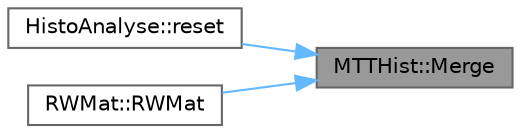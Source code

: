 digraph "MTTHist::Merge"
{
 // LATEX_PDF_SIZE
  bgcolor="transparent";
  edge [fontname=Helvetica,fontsize=10,labelfontname=Helvetica,labelfontsize=10];
  node [fontname=Helvetica,fontsize=10,shape=box,height=0.2,width=0.4];
  rankdir="RL";
  Node1 [id="Node000001",label="MTTHist::Merge",height=0.2,width=0.4,color="gray40", fillcolor="grey60", style="filled", fontcolor="black",tooltip=" "];
  Node1 -> Node2 [id="edge1_Node000001_Node000002",dir="back",color="steelblue1",style="solid",tooltip=" "];
  Node2 [id="Node000002",label="HistoAnalyse::reset",height=0.2,width=0.4,color="grey40", fillcolor="white", style="filled",URL="$class_histo_analyse.html#a3ebd877de62f44cfde794b8a7dad2a78",tooltip=" "];
  Node1 -> Node3 [id="edge2_Node000001_Node000003",dir="back",color="steelblue1",style="solid",tooltip=" "];
  Node3 [id="Node000003",label="RWMat::RWMat",height=0.2,width=0.4,color="grey40", fillcolor="white", style="filled",URL="$class_r_w_mat.html#a2e77ce21675eb416b09dd3c9911be13b",tooltip=" "];
}
